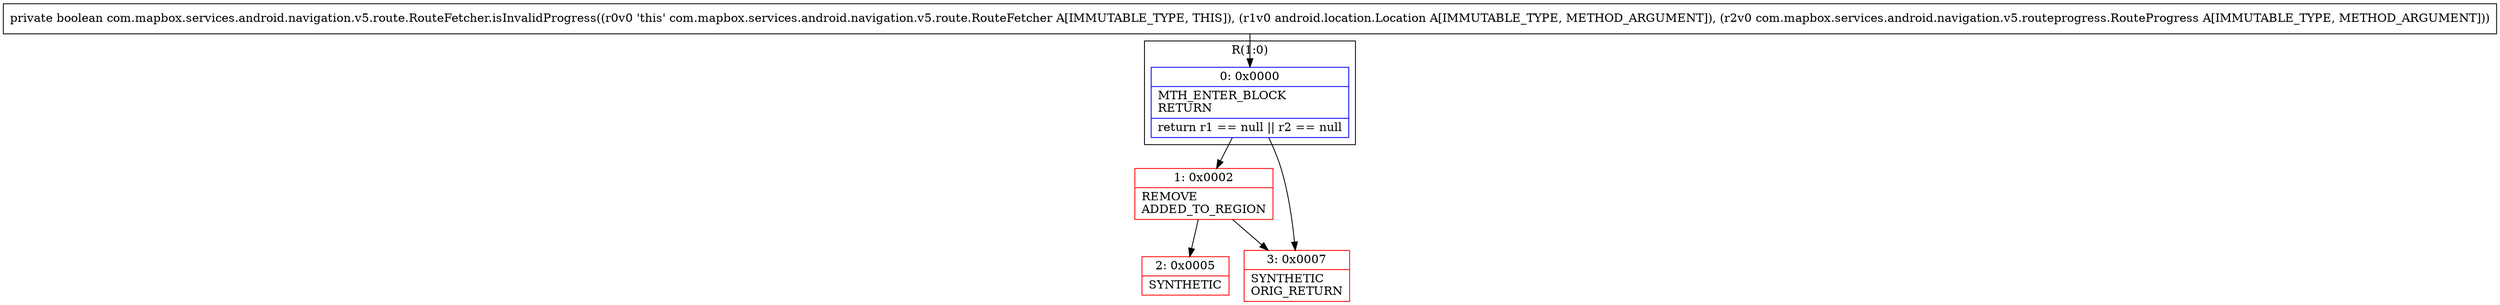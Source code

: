 digraph "CFG forcom.mapbox.services.android.navigation.v5.route.RouteFetcher.isInvalidProgress(Landroid\/location\/Location;Lcom\/mapbox\/services\/android\/navigation\/v5\/routeprogress\/RouteProgress;)Z" {
subgraph cluster_Region_1363674591 {
label = "R(1:0)";
node [shape=record,color=blue];
Node_0 [shape=record,label="{0\:\ 0x0000|MTH_ENTER_BLOCK\lRETURN\l|return r1 == null \|\| r2 == null\l}"];
}
Node_1 [shape=record,color=red,label="{1\:\ 0x0002|REMOVE\lADDED_TO_REGION\l}"];
Node_2 [shape=record,color=red,label="{2\:\ 0x0005|SYNTHETIC\l}"];
Node_3 [shape=record,color=red,label="{3\:\ 0x0007|SYNTHETIC\lORIG_RETURN\l}"];
MethodNode[shape=record,label="{private boolean com.mapbox.services.android.navigation.v5.route.RouteFetcher.isInvalidProgress((r0v0 'this' com.mapbox.services.android.navigation.v5.route.RouteFetcher A[IMMUTABLE_TYPE, THIS]), (r1v0 android.location.Location A[IMMUTABLE_TYPE, METHOD_ARGUMENT]), (r2v0 com.mapbox.services.android.navigation.v5.routeprogress.RouteProgress A[IMMUTABLE_TYPE, METHOD_ARGUMENT])) }"];
MethodNode -> Node_0;
Node_0 -> Node_1;
Node_0 -> Node_3;
Node_1 -> Node_2;
Node_1 -> Node_3;
}

